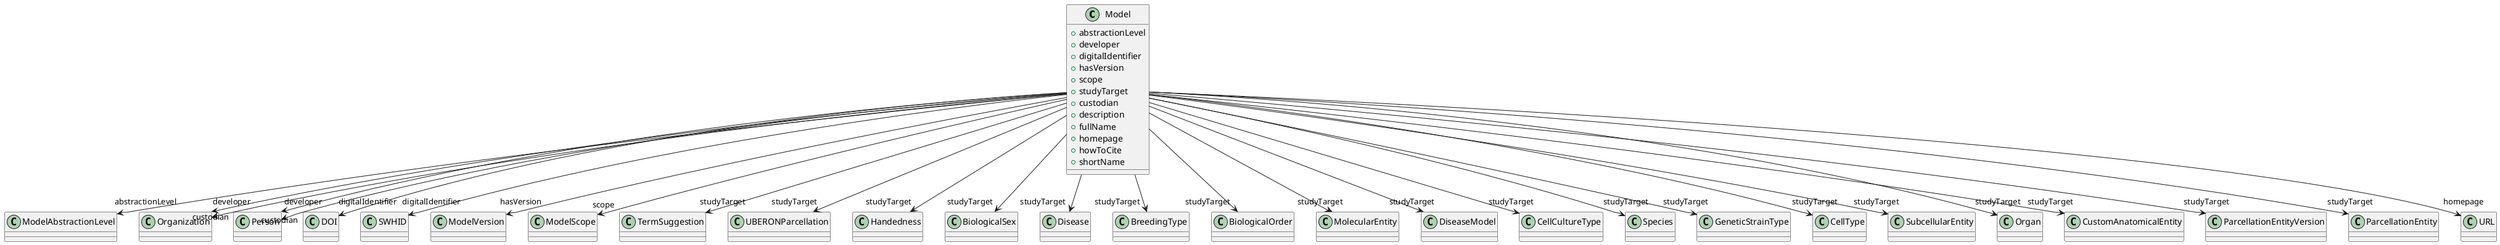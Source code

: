 @startuml
class Model {
+abstractionLevel
+developer
+digitalIdentifier
+hasVersion
+scope
+studyTarget
+custodian
+description
+fullName
+homepage
+howToCite
+shortName

}
Model -d-> "abstractionLevel" ModelAbstractionLevel
Model -d-> "developer" Organization
Model -d-> "developer" Person
Model -d-> "digitalIdentifier" DOI
Model -d-> "digitalIdentifier" SWHID
Model -d-> "hasVersion" ModelVersion
Model -d-> "scope" ModelScope
Model -d-> "studyTarget" TermSuggestion
Model -d-> "studyTarget" UBERONParcellation
Model -d-> "studyTarget" Handedness
Model -d-> "studyTarget" BiologicalSex
Model -d-> "studyTarget" Disease
Model -d-> "studyTarget" BreedingType
Model -d-> "studyTarget" BiologicalOrder
Model -d-> "studyTarget" MolecularEntity
Model -d-> "studyTarget" DiseaseModel
Model -d-> "studyTarget" CellCultureType
Model -d-> "studyTarget" Species
Model -d-> "studyTarget" GeneticStrainType
Model -d-> "studyTarget" CellType
Model -d-> "studyTarget" SubcellularEntity
Model -d-> "studyTarget" Organ
Model -d-> "studyTarget" CustomAnatomicalEntity
Model -d-> "studyTarget" ParcellationEntityVersion
Model -d-> "studyTarget" ParcellationEntity
Model -d-> "custodian" Organization
Model -d-> "custodian" Person
Model -d-> "homepage" URL

@enduml